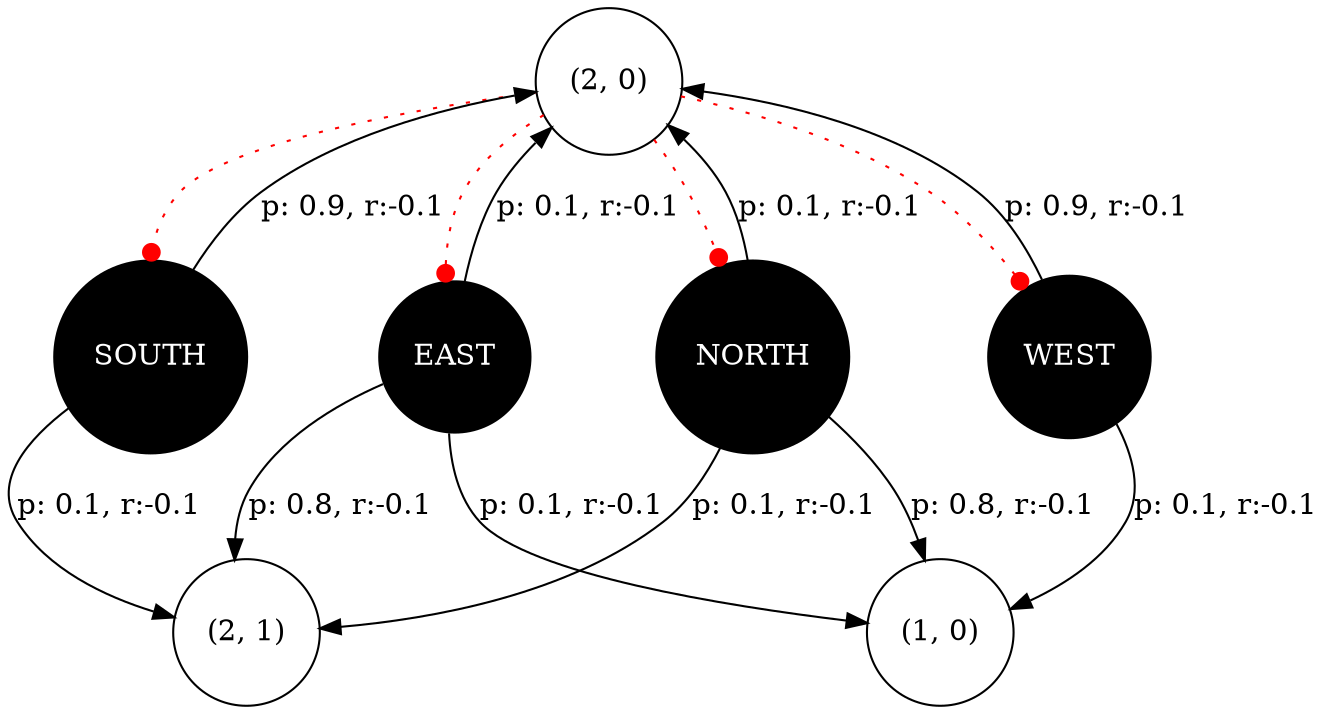 digraph maze_noise {
	node [shape=circle]
	"(2, 0)"
	"(1, 0)"
	"(2, 1)"
	node [fillcolor=black fontcolor=white shape=circle style=filled]
	N [label=NORTH]
	E [label=EAST]
	S [label=SOUTH]
	W [label=WEST]
	"(2, 0)" -> N [arrowhead=dot color=red style=dotted]
	"(2, 0)" -> E [arrowhead=dot color=red style=dotted]
	"(2, 0)" -> S [arrowhead=dot color=red style=dotted]
	"(2, 0)" -> W [arrowhead=dot color=red style=dotted]
	W -> "(1, 0)" [label="p: 0.1, r:-0.1"]
	W -> "(2, 0)" [label="p: 0.9, r:-0.1"]
	E -> "(1, 0)" [label="p: 0.1, r:-0.1"]
	E -> "(2, 0)" [label="p: 0.1, r:-0.1"]
	E -> "(2, 1)" [label="p: 0.8, r:-0.1"]
	S -> "(2, 1)" [label="p: 0.1, r:-0.1"]
	S -> "(2, 0)" [label="p: 0.9, r:-0.1"]
	N -> "(1, 0)" [label="p: 0.8, r:-0.1"]
	N -> "(2, 0)" [label="p: 0.1, r:-0.1"]
	N -> "(2, 1)" [label="p: 0.1, r:-0.1"]
}
